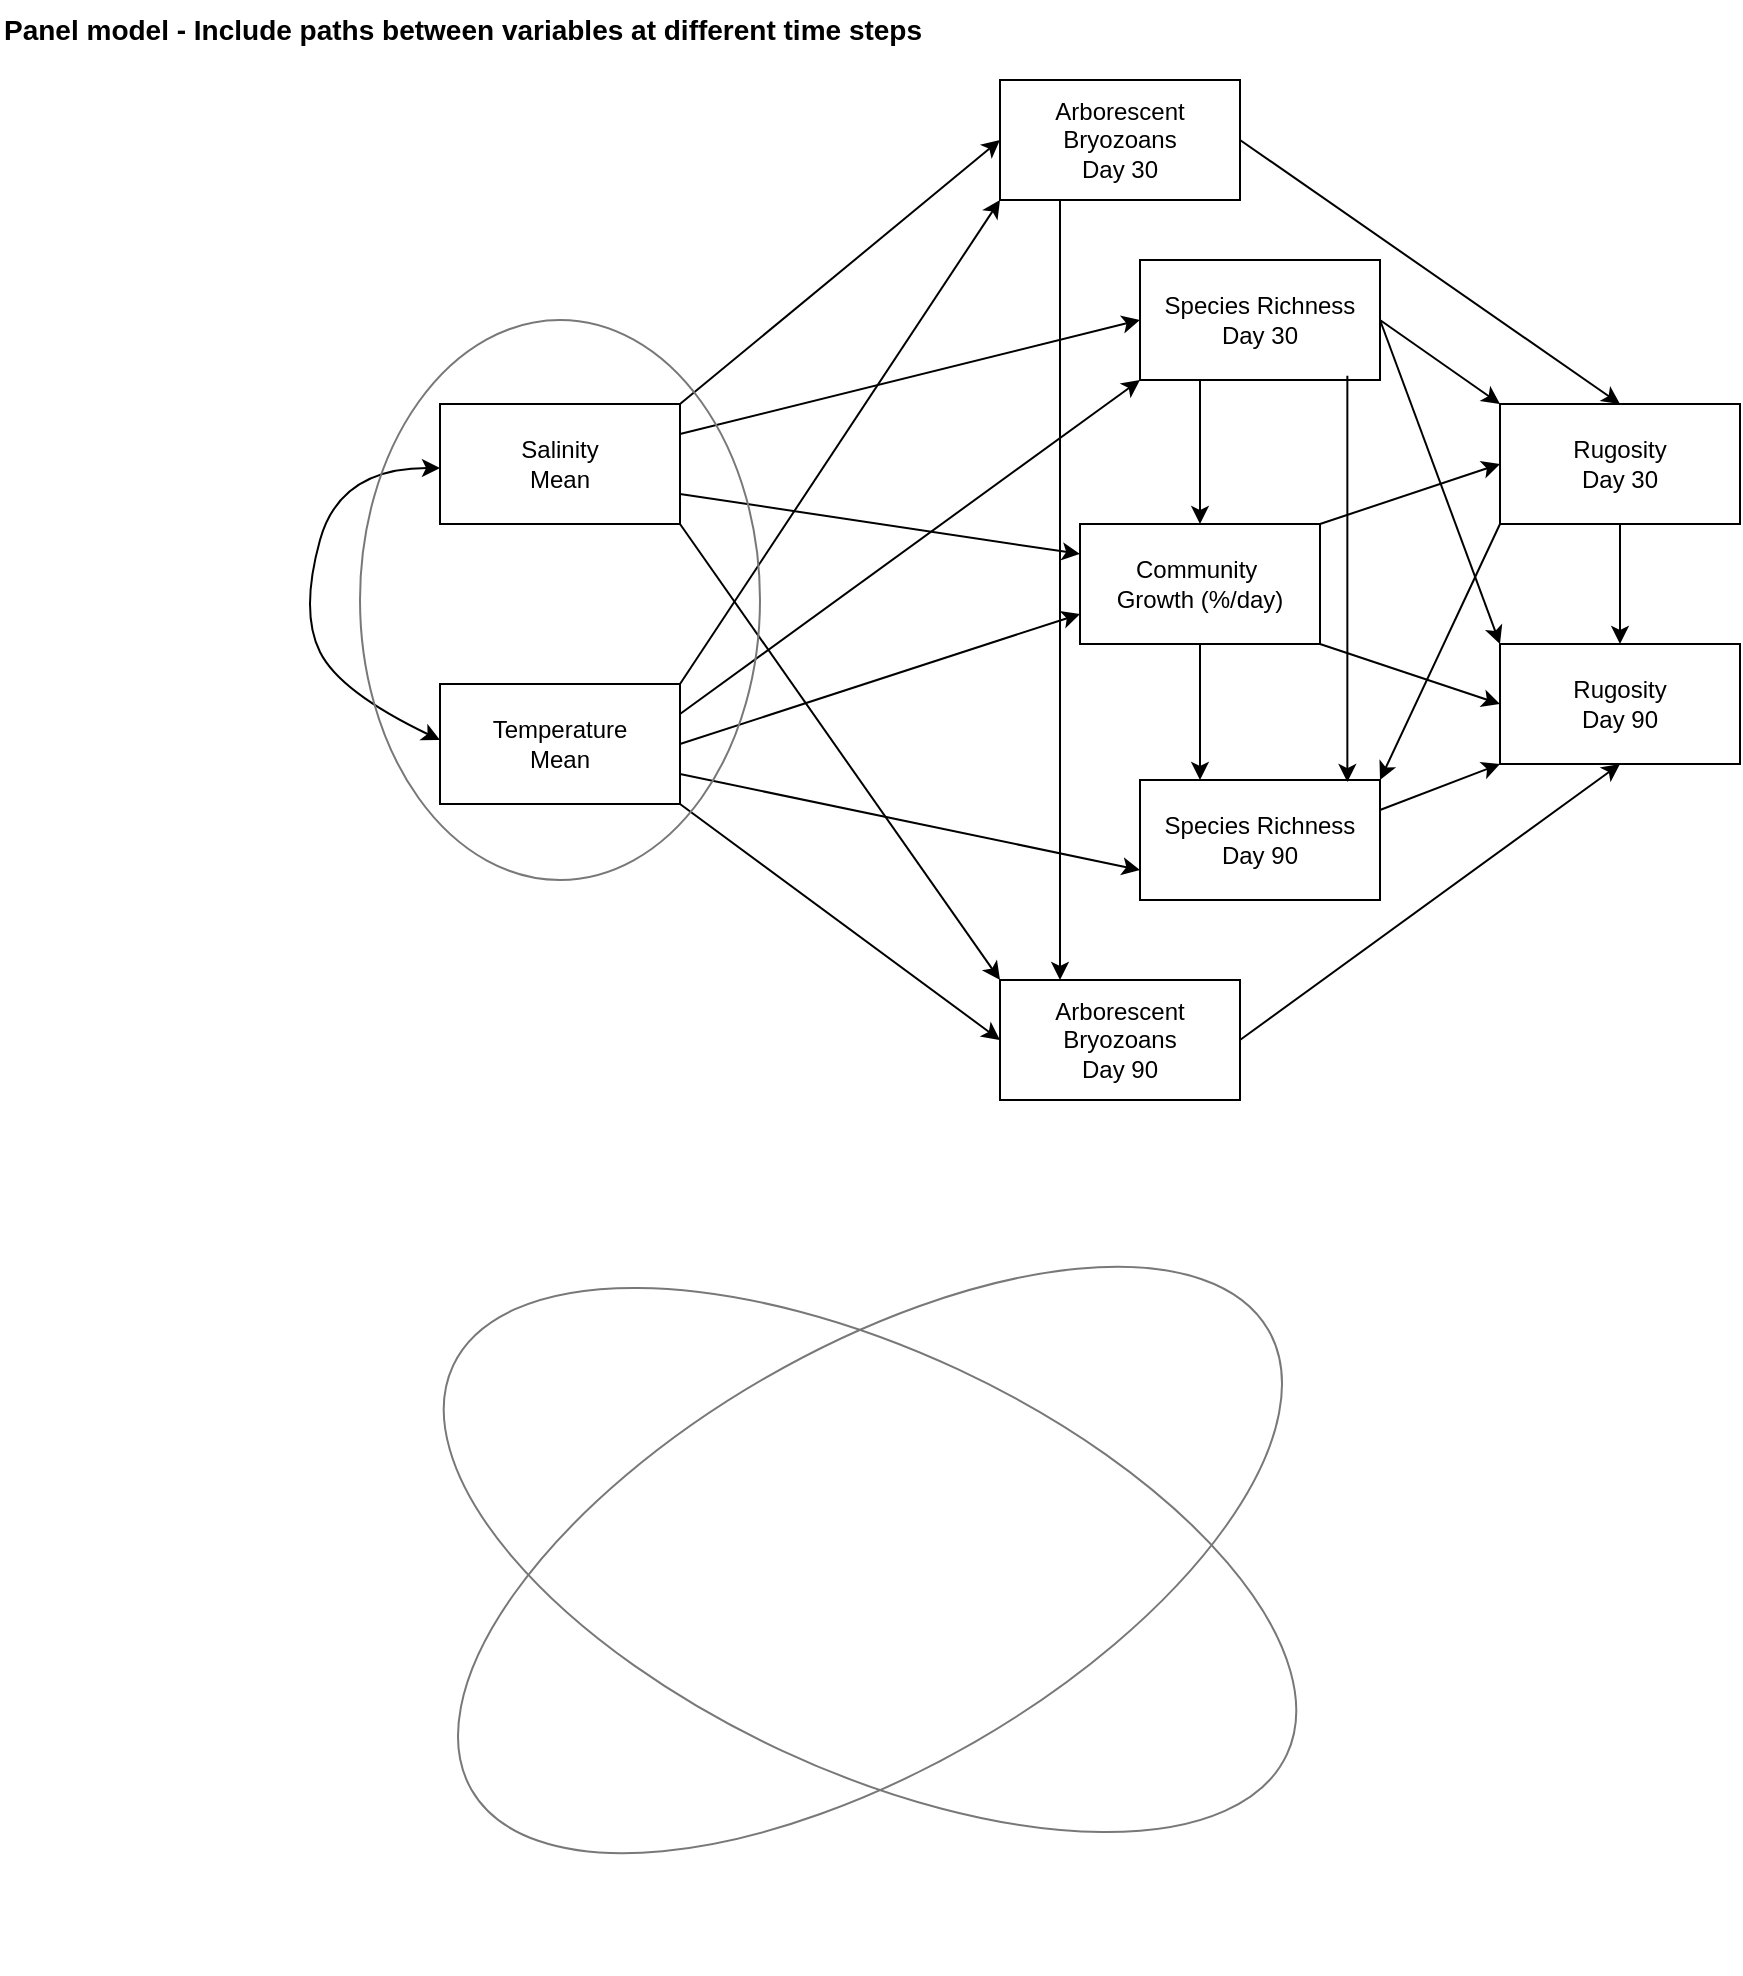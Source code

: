 <mxfile version="24.7.6">
  <diagram name="Page-1" id="g-VMl2kAD7bW_ptmqm9F">
    <mxGraphModel dx="1784" dy="539" grid="1" gridSize="10" guides="1" tooltips="1" connect="1" arrows="1" fold="1" page="1" pageScale="1" pageWidth="850" pageHeight="1100" math="0" shadow="0">
      <root>
        <mxCell id="0" />
        <mxCell id="1" parent="0" />
        <mxCell id="fCYjmJp2Jo-kTbjJ5ymH-39" value="" style="ellipse;whiteSpace=wrap;html=1;fillStyle=dashed;fillColor=none;strokeColor=#787878;rotation=-65;" vertex="1" parent="1">
          <mxGeometry x="270" y="580" width="210" height="460" as="geometry" />
        </mxCell>
        <mxCell id="fCYjmJp2Jo-kTbjJ5ymH-1" value="Salinity&lt;div&gt;Mean&lt;/div&gt;" style="rounded=0;whiteSpace=wrap;html=1;" vertex="1" parent="1">
          <mxGeometry x="160" y="232" width="120" height="60" as="geometry" />
        </mxCell>
        <mxCell id="fCYjmJp2Jo-kTbjJ5ymH-2" value="Community&amp;nbsp;&lt;div&gt;Growth (%/day)&lt;/div&gt;" style="whiteSpace=wrap;html=1;rounded=0;" vertex="1" parent="1">
          <mxGeometry x="480" y="292" width="120" height="60" as="geometry" />
        </mxCell>
        <mxCell id="fCYjmJp2Jo-kTbjJ5ymH-3" value="Species Richness&lt;div&gt;Day 30&lt;/div&gt;" style="whiteSpace=wrap;html=1;rounded=0;" vertex="1" parent="1">
          <mxGeometry x="510" y="160" width="120" height="60" as="geometry" />
        </mxCell>
        <mxCell id="fCYjmJp2Jo-kTbjJ5ymH-4" value="" style="endArrow=classic;html=1;rounded=0;exitX=1;exitY=0.75;exitDx=0;exitDy=0;entryX=0;entryY=0.25;entryDx=0;entryDy=0;" edge="1" parent="1" source="fCYjmJp2Jo-kTbjJ5ymH-1" target="fCYjmJp2Jo-kTbjJ5ymH-2">
          <mxGeometry width="50" height="50" relative="1" as="geometry">
            <mxPoint x="250" y="292" as="sourcePoint" />
            <mxPoint x="370" y="320" as="targetPoint" />
          </mxGeometry>
        </mxCell>
        <mxCell id="fCYjmJp2Jo-kTbjJ5ymH-5" value="Temperature&lt;div&gt;Mean&lt;/div&gt;" style="rounded=0;whiteSpace=wrap;html=1;" vertex="1" parent="1">
          <mxGeometry x="160" y="372" width="120" height="60" as="geometry" />
        </mxCell>
        <mxCell id="fCYjmJp2Jo-kTbjJ5ymH-6" value="Rugosity&lt;div&gt;Day 90&lt;/div&gt;" style="whiteSpace=wrap;html=1;rounded=0;" vertex="1" parent="1">
          <mxGeometry x="690" y="352" width="120" height="60" as="geometry" />
        </mxCell>
        <mxCell id="fCYjmJp2Jo-kTbjJ5ymH-7" value="" style="endArrow=classic;html=1;rounded=0;entryX=0;entryY=0;entryDx=0;entryDy=0;exitX=1;exitY=0.5;exitDx=0;exitDy=0;strokeWidth=1;" edge="1" parent="1" source="fCYjmJp2Jo-kTbjJ5ymH-3" target="fCYjmJp2Jo-kTbjJ5ymH-6">
          <mxGeometry width="50" height="50" relative="1" as="geometry">
            <mxPoint x="560" y="187" as="sourcePoint" />
            <mxPoint x="640" y="267" as="targetPoint" />
          </mxGeometry>
        </mxCell>
        <mxCell id="fCYjmJp2Jo-kTbjJ5ymH-8" value="" style="endArrow=classic;html=1;rounded=0;entryX=0;entryY=1;entryDx=0;entryDy=0;exitX=1;exitY=0.25;exitDx=0;exitDy=0;" edge="1" parent="1" source="fCYjmJp2Jo-kTbjJ5ymH-5" target="fCYjmJp2Jo-kTbjJ5ymH-3">
          <mxGeometry width="50" height="50" relative="1" as="geometry">
            <mxPoint x="260" y="302" as="sourcePoint" />
            <mxPoint x="340" y="382" as="targetPoint" />
          </mxGeometry>
        </mxCell>
        <mxCell id="fCYjmJp2Jo-kTbjJ5ymH-9" value="" style="endArrow=classic;html=1;rounded=0;exitX=0.25;exitY=1;exitDx=0;exitDy=0;entryX=0.5;entryY=0;entryDx=0;entryDy=0;" edge="1" parent="1" source="fCYjmJp2Jo-kTbjJ5ymH-3" target="fCYjmJp2Jo-kTbjJ5ymH-2">
          <mxGeometry width="50" height="50" relative="1" as="geometry">
            <mxPoint x="460" y="382" as="sourcePoint" />
            <mxPoint x="510" y="342" as="targetPoint" />
          </mxGeometry>
        </mxCell>
        <mxCell id="fCYjmJp2Jo-kTbjJ5ymH-10" value="Panel model - Include paths between variables at different time steps" style="text;html=1;align=left;verticalAlign=middle;resizable=0;points=[];autosize=1;strokeColor=none;fillColor=none;fontStyle=1;fontSize=14;" vertex="1" parent="1">
          <mxGeometry x="-60" y="30" width="450" height="30" as="geometry" />
        </mxCell>
        <mxCell id="fCYjmJp2Jo-kTbjJ5ymH-11" value="" style="endArrow=classic;html=1;rounded=0;exitX=1;exitY=0.25;exitDx=0;exitDy=0;entryX=0;entryY=0.5;entryDx=0;entryDy=0;" edge="1" parent="1" source="fCYjmJp2Jo-kTbjJ5ymH-1" target="fCYjmJp2Jo-kTbjJ5ymH-3">
          <mxGeometry width="50" height="50" relative="1" as="geometry">
            <mxPoint x="270" y="282" as="sourcePoint" />
            <mxPoint x="270" y="302" as="targetPoint" />
          </mxGeometry>
        </mxCell>
        <mxCell id="fCYjmJp2Jo-kTbjJ5ymH-12" value="" style="endArrow=classic;html=1;rounded=0;exitX=1;exitY=0.5;exitDx=0;exitDy=0;entryX=0;entryY=0.75;entryDx=0;entryDy=0;" edge="1" parent="1" source="fCYjmJp2Jo-kTbjJ5ymH-5" target="fCYjmJp2Jo-kTbjJ5ymH-2">
          <mxGeometry width="50" height="50" relative="1" as="geometry">
            <mxPoint x="260" y="442" as="sourcePoint" />
            <mxPoint x="280" y="452" as="targetPoint" />
          </mxGeometry>
        </mxCell>
        <mxCell id="fCYjmJp2Jo-kTbjJ5ymH-13" value="" style="endArrow=classic;html=1;rounded=0;exitX=1;exitY=1;exitDx=0;exitDy=0;entryX=0;entryY=0.5;entryDx=0;entryDy=0;" edge="1" parent="1" target="fCYjmJp2Jo-kTbjJ5ymH-6" source="fCYjmJp2Jo-kTbjJ5ymH-2">
          <mxGeometry width="50" height="50" relative="1" as="geometry">
            <mxPoint x="450" y="372" as="sourcePoint" />
            <mxPoint x="530" y="347" as="targetPoint" />
          </mxGeometry>
        </mxCell>
        <mxCell id="fCYjmJp2Jo-kTbjJ5ymH-14" value="Arborescent Bryozoans&lt;div&gt;Day 30&lt;/div&gt;" style="rounded=0;whiteSpace=wrap;html=1;" vertex="1" parent="1">
          <mxGeometry x="440" y="70" width="120" height="60" as="geometry" />
        </mxCell>
        <mxCell id="fCYjmJp2Jo-kTbjJ5ymH-15" value="" style="endArrow=classic;html=1;rounded=0;entryX=0.25;entryY=0;entryDx=0;entryDy=0;exitX=0.25;exitY=1;exitDx=0;exitDy=0;" edge="1" parent="1" source="fCYjmJp2Jo-kTbjJ5ymH-14" target="fCYjmJp2Jo-kTbjJ5ymH-21">
          <mxGeometry width="50" height="50" relative="1" as="geometry">
            <mxPoint x="440" y="200" as="sourcePoint" />
            <mxPoint x="459" y="510" as="targetPoint" />
          </mxGeometry>
        </mxCell>
        <mxCell id="fCYjmJp2Jo-kTbjJ5ymH-16" value="" style="endArrow=classic;html=1;rounded=0;entryX=0;entryY=0.5;entryDx=0;entryDy=0;exitX=1;exitY=0;exitDx=0;exitDy=0;" edge="1" parent="1" source="fCYjmJp2Jo-kTbjJ5ymH-1" target="fCYjmJp2Jo-kTbjJ5ymH-14">
          <mxGeometry width="50" height="50" relative="1" as="geometry">
            <mxPoint x="240" y="262" as="sourcePoint" />
            <mxPoint x="340" y="317" as="targetPoint" />
          </mxGeometry>
        </mxCell>
        <mxCell id="fCYjmJp2Jo-kTbjJ5ymH-17" value="" style="endArrow=classic;html=1;rounded=0;exitX=1;exitY=0;exitDx=0;exitDy=0;" edge="1" parent="1" source="fCYjmJp2Jo-kTbjJ5ymH-5">
          <mxGeometry width="50" height="50" relative="1" as="geometry">
            <mxPoint x="240" y="302" as="sourcePoint" />
            <mxPoint x="440" y="130" as="targetPoint" />
          </mxGeometry>
        </mxCell>
        <mxCell id="fCYjmJp2Jo-kTbjJ5ymH-18" value="" style="curved=1;endArrow=classic;html=1;rounded=0;exitX=0;exitY=0.5;exitDx=0;exitDy=0;startArrow=classic;startFill=1;" edge="1" parent="1">
          <mxGeometry width="50" height="50" relative="1" as="geometry">
            <mxPoint x="160" y="400" as="sourcePoint" />
            <mxPoint x="160" y="264" as="targetPoint" />
            <Array as="points">
              <mxPoint x="110" y="376" />
              <mxPoint x="90" y="336" />
              <mxPoint x="110" y="264" />
            </Array>
          </mxGeometry>
        </mxCell>
        <mxCell id="fCYjmJp2Jo-kTbjJ5ymH-19" value="Rugosity&lt;div&gt;Day 30&lt;/div&gt;" style="whiteSpace=wrap;html=1;rounded=0;" vertex="1" parent="1">
          <mxGeometry x="690" y="232" width="120" height="60" as="geometry" />
        </mxCell>
        <mxCell id="fCYjmJp2Jo-kTbjJ5ymH-21" value="Arborescent Bryozoans&lt;div&gt;Day 90&lt;/div&gt;" style="rounded=0;whiteSpace=wrap;html=1;" vertex="1" parent="1">
          <mxGeometry x="440" y="520" width="120" height="60" as="geometry" />
        </mxCell>
        <mxCell id="fCYjmJp2Jo-kTbjJ5ymH-22" value="Species Richness&lt;div&gt;Day 90&lt;/div&gt;" style="whiteSpace=wrap;html=1;rounded=0;" vertex="1" parent="1">
          <mxGeometry x="510" y="420" width="120" height="60" as="geometry" />
        </mxCell>
        <mxCell id="fCYjmJp2Jo-kTbjJ5ymH-23" value="" style="endArrow=classic;html=1;rounded=0;entryX=0.5;entryY=0;entryDx=0;entryDy=0;exitX=0.5;exitY=1;exitDx=0;exitDy=0;" edge="1" parent="1" source="fCYjmJp2Jo-kTbjJ5ymH-19" target="fCYjmJp2Jo-kTbjJ5ymH-6">
          <mxGeometry width="50" height="50" relative="1" as="geometry">
            <mxPoint x="570" y="127" as="sourcePoint" />
            <mxPoint x="760" y="380" as="targetPoint" />
          </mxGeometry>
        </mxCell>
        <mxCell id="fCYjmJp2Jo-kTbjJ5ymH-24" value="" style="endArrow=classic;html=1;rounded=0;exitX=1;exitY=0.25;exitDx=0;exitDy=0;entryX=0;entryY=1;entryDx=0;entryDy=0;" edge="1" parent="1" source="fCYjmJp2Jo-kTbjJ5ymH-22" target="fCYjmJp2Jo-kTbjJ5ymH-6">
          <mxGeometry width="50" height="50" relative="1" as="geometry">
            <mxPoint x="500" y="370" as="sourcePoint" />
            <mxPoint x="690" y="410" as="targetPoint" />
          </mxGeometry>
        </mxCell>
        <mxCell id="fCYjmJp2Jo-kTbjJ5ymH-25" value="" style="endArrow=classic;html=1;rounded=0;exitX=1;exitY=0.5;exitDx=0;exitDy=0;entryX=0.5;entryY=1;entryDx=0;entryDy=0;" edge="1" parent="1" source="fCYjmJp2Jo-kTbjJ5ymH-21" target="fCYjmJp2Jo-kTbjJ5ymH-6">
          <mxGeometry width="50" height="50" relative="1" as="geometry">
            <mxPoint x="570" y="460" as="sourcePoint" />
            <mxPoint x="690" y="430" as="targetPoint" />
          </mxGeometry>
        </mxCell>
        <mxCell id="fCYjmJp2Jo-kTbjJ5ymH-26" value="" style="endArrow=classic;html=1;rounded=0;entryX=0.864;entryY=0.017;entryDx=0;entryDy=0;exitX=0.864;exitY=0.964;exitDx=0;exitDy=0;strokeWidth=1;exitPerimeter=0;entryPerimeter=0;" edge="1" parent="1" source="fCYjmJp2Jo-kTbjJ5ymH-3" target="fCYjmJp2Jo-kTbjJ5ymH-22">
          <mxGeometry width="50" height="50" relative="1" as="geometry">
            <mxPoint x="580" y="220" as="sourcePoint" />
            <mxPoint x="580" y="400" as="targetPoint" />
          </mxGeometry>
        </mxCell>
        <mxCell id="fCYjmJp2Jo-kTbjJ5ymH-27" value="" style="endArrow=classic;html=1;rounded=0;exitX=1;exitY=0.5;exitDx=0;exitDy=0;strokeWidth=1;entryX=0.5;entryY=0;entryDx=0;entryDy=0;" edge="1" parent="1" source="fCYjmJp2Jo-kTbjJ5ymH-14" target="fCYjmJp2Jo-kTbjJ5ymH-19">
          <mxGeometry width="50" height="50" relative="1" as="geometry">
            <mxPoint x="640" y="242" as="sourcePoint" />
            <mxPoint x="700" y="380" as="targetPoint" />
          </mxGeometry>
        </mxCell>
        <mxCell id="fCYjmJp2Jo-kTbjJ5ymH-29" value="" style="endArrow=classic;html=1;rounded=0;entryX=0;entryY=0;entryDx=0;entryDy=0;exitX=1;exitY=0.5;exitDx=0;exitDy=0;strokeWidth=1;" edge="1" parent="1" source="fCYjmJp2Jo-kTbjJ5ymH-3" target="fCYjmJp2Jo-kTbjJ5ymH-19">
          <mxGeometry width="50" height="50" relative="1" as="geometry">
            <mxPoint x="640" y="242" as="sourcePoint" />
            <mxPoint x="700" y="380" as="targetPoint" />
          </mxGeometry>
        </mxCell>
        <mxCell id="fCYjmJp2Jo-kTbjJ5ymH-32" value="" style="endArrow=classic;html=1;rounded=0;entryX=0;entryY=0.75;entryDx=0;entryDy=0;exitX=1;exitY=0.75;exitDx=0;exitDy=0;" edge="1" parent="1" source="fCYjmJp2Jo-kTbjJ5ymH-5" target="fCYjmJp2Jo-kTbjJ5ymH-22">
          <mxGeometry width="50" height="50" relative="1" as="geometry">
            <mxPoint x="240" y="397" as="sourcePoint" />
            <mxPoint x="520" y="242" as="targetPoint" />
          </mxGeometry>
        </mxCell>
        <mxCell id="fCYjmJp2Jo-kTbjJ5ymH-34" value="" style="endArrow=classic;html=1;rounded=0;entryX=0;entryY=0.5;entryDx=0;entryDy=0;exitX=1;exitY=1;exitDx=0;exitDy=0;" edge="1" parent="1" source="fCYjmJp2Jo-kTbjJ5ymH-5" target="fCYjmJp2Jo-kTbjJ5ymH-21">
          <mxGeometry width="50" height="50" relative="1" as="geometry">
            <mxPoint x="240" y="382" as="sourcePoint" />
            <mxPoint x="450" y="142" as="targetPoint" />
          </mxGeometry>
        </mxCell>
        <mxCell id="fCYjmJp2Jo-kTbjJ5ymH-35" value="" style="endArrow=classic;html=1;rounded=0;exitX=1;exitY=1;exitDx=0;exitDy=0;entryX=0;entryY=0;entryDx=0;entryDy=0;" edge="1" parent="1" source="fCYjmJp2Jo-kTbjJ5ymH-1" target="fCYjmJp2Jo-kTbjJ5ymH-21">
          <mxGeometry width="50" height="50" relative="1" as="geometry">
            <mxPoint x="240" y="242" as="sourcePoint" />
            <mxPoint x="440" y="520" as="targetPoint" />
          </mxGeometry>
        </mxCell>
        <mxCell id="fCYjmJp2Jo-kTbjJ5ymH-36" value="" style="endArrow=classic;html=1;rounded=0;exitX=0.5;exitY=1;exitDx=0;exitDy=0;entryX=0.25;entryY=0;entryDx=0;entryDy=0;" edge="1" parent="1" source="fCYjmJp2Jo-kTbjJ5ymH-2" target="fCYjmJp2Jo-kTbjJ5ymH-22">
          <mxGeometry width="50" height="50" relative="1" as="geometry">
            <mxPoint x="470" y="310" as="sourcePoint" />
            <mxPoint x="580" y="220" as="targetPoint" />
          </mxGeometry>
        </mxCell>
        <mxCell id="fCYjmJp2Jo-kTbjJ5ymH-38" value="" style="ellipse;whiteSpace=wrap;html=1;fillStyle=dashed;fillColor=none;strokeColor=#787878;" vertex="1" parent="1">
          <mxGeometry x="120" y="190" width="200" height="280" as="geometry" />
        </mxCell>
        <mxCell id="fCYjmJp2Jo-kTbjJ5ymH-43" value="" style="ellipse;whiteSpace=wrap;html=1;fillStyle=dashed;fillColor=none;strokeColor=#787878;rotation=-120;" vertex="1" parent="1">
          <mxGeometry x="270" y="580" width="210" height="460" as="geometry" />
        </mxCell>
        <mxCell id="fCYjmJp2Jo-kTbjJ5ymH-44" value="" style="endArrow=classic;html=1;rounded=0;entryX=1;entryY=0;entryDx=0;entryDy=0;exitX=0;exitY=1;exitDx=0;exitDy=0;strokeWidth=1;" edge="1" parent="1" source="fCYjmJp2Jo-kTbjJ5ymH-19" target="fCYjmJp2Jo-kTbjJ5ymH-22">
          <mxGeometry width="50" height="50" relative="1" as="geometry">
            <mxPoint x="640" y="200" as="sourcePoint" />
            <mxPoint x="700" y="380" as="targetPoint" />
          </mxGeometry>
        </mxCell>
        <mxCell id="fCYjmJp2Jo-kTbjJ5ymH-46" value="" style="endArrow=classic;html=1;rounded=0;exitX=1;exitY=0;exitDx=0;exitDy=0;entryX=0;entryY=0.5;entryDx=0;entryDy=0;" edge="1" parent="1" source="fCYjmJp2Jo-kTbjJ5ymH-2" target="fCYjmJp2Jo-kTbjJ5ymH-19">
          <mxGeometry width="50" height="50" relative="1" as="geometry">
            <mxPoint x="600" y="292" as="sourcePoint" />
            <mxPoint x="690" y="322" as="targetPoint" />
          </mxGeometry>
        </mxCell>
      </root>
    </mxGraphModel>
  </diagram>
</mxfile>
